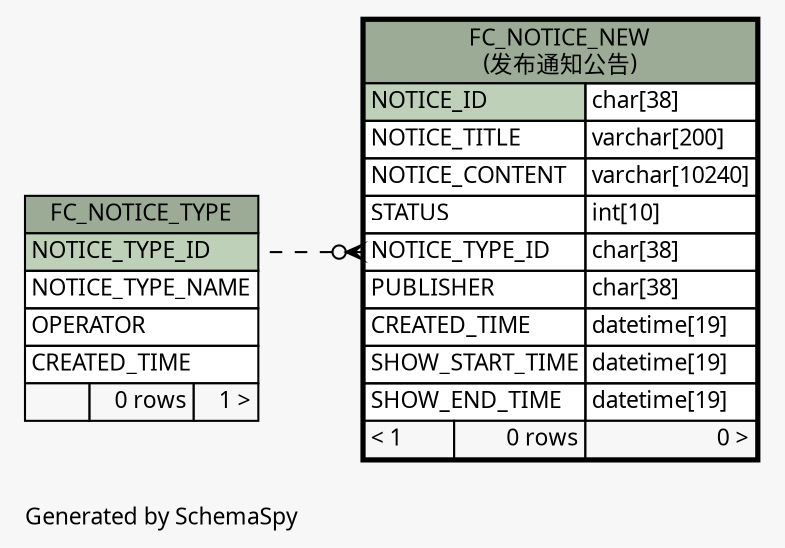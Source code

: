 // dot 2.26.0 on Linux 2.6.32-504.3.3.el6.x86_64
// SchemaSpy rev Unknown
digraph "impliedTwoDegreesRelationshipsDiagram" {
  graph [
    rankdir="RL"
    bgcolor="#f7f7f7"
    label="\nGenerated by SchemaSpy"
    labeljust="l"
    nodesep="0.18"
    ranksep="0.46"
    fontname="Microsoft YaHei"
    fontsize="11"
  ];
  node [
    fontname="Microsoft YaHei"
    fontsize="11"
    shape="plaintext"
  ];
  edge [
    arrowsize="0.8"
  ];
  "FC_NOTICE_NEW":"NOTICE_TYPE_ID":w -> "FC_NOTICE_TYPE":"NOTICE_TYPE_ID":e [arrowhead=none dir=back arrowtail=crowodot style=dashed];
  "FC_NOTICE_NEW" [
    label=<
    <TABLE BORDER="2" CELLBORDER="1" CELLSPACING="0" BGCOLOR="#ffffff">
      <TR><TD COLSPAN="3" BGCOLOR="#9bab96" ALIGN="CENTER">FC_NOTICE_NEW<br/>(发布通知公告)</TD></TR>
      <TR><TD PORT="NOTICE_ID" COLSPAN="2" BGCOLOR="#bed1b8" ALIGN="LEFT">NOTICE_ID</TD><TD PORT="NOTICE_ID.type" ALIGN="LEFT">char[38]</TD></TR>
      <TR><TD PORT="NOTICE_TITLE" COLSPAN="2" ALIGN="LEFT">NOTICE_TITLE</TD><TD PORT="NOTICE_TITLE.type" ALIGN="LEFT">varchar[200]</TD></TR>
      <TR><TD PORT="NOTICE_CONTENT" COLSPAN="2" ALIGN="LEFT">NOTICE_CONTENT</TD><TD PORT="NOTICE_CONTENT.type" ALIGN="LEFT">varchar[10240]</TD></TR>
      <TR><TD PORT="STATUS" COLSPAN="2" ALIGN="LEFT">STATUS</TD><TD PORT="STATUS.type" ALIGN="LEFT">int[10]</TD></TR>
      <TR><TD PORT="NOTICE_TYPE_ID" COLSPAN="2" ALIGN="LEFT">NOTICE_TYPE_ID</TD><TD PORT="NOTICE_TYPE_ID.type" ALIGN="LEFT">char[38]</TD></TR>
      <TR><TD PORT="PUBLISHER" COLSPAN="2" ALIGN="LEFT">PUBLISHER</TD><TD PORT="PUBLISHER.type" ALIGN="LEFT">char[38]</TD></TR>
      <TR><TD PORT="CREATED_TIME" COLSPAN="2" ALIGN="LEFT">CREATED_TIME</TD><TD PORT="CREATED_TIME.type" ALIGN="LEFT">datetime[19]</TD></TR>
      <TR><TD PORT="SHOW_START_TIME" COLSPAN="2" ALIGN="LEFT">SHOW_START_TIME</TD><TD PORT="SHOW_START_TIME.type" ALIGN="LEFT">datetime[19]</TD></TR>
      <TR><TD PORT="SHOW_END_TIME" COLSPAN="2" ALIGN="LEFT">SHOW_END_TIME</TD><TD PORT="SHOW_END_TIME.type" ALIGN="LEFT">datetime[19]</TD></TR>
      <TR><TD ALIGN="LEFT" BGCOLOR="#f7f7f7">&lt; 1</TD><TD ALIGN="RIGHT" BGCOLOR="#f7f7f7">0 rows</TD><TD ALIGN="RIGHT" BGCOLOR="#f7f7f7">0 &gt;</TD></TR>
    </TABLE>>
    URL="FC_NOTICE_NEW.html"
    tooltip="FC_NOTICE_NEW"
  ];
  "FC_NOTICE_TYPE" [
    label=<
    <TABLE BORDER="0" CELLBORDER="1" CELLSPACING="0" BGCOLOR="#ffffff">
      <TR><TD COLSPAN="3" BGCOLOR="#9bab96" ALIGN="CENTER">FC_NOTICE_TYPE</TD></TR>
      <TR><TD PORT="NOTICE_TYPE_ID" COLSPAN="3" BGCOLOR="#bed1b8" ALIGN="LEFT">NOTICE_TYPE_ID</TD></TR>
      <TR><TD PORT="NOTICE_TYPE_NAME" COLSPAN="3" ALIGN="LEFT">NOTICE_TYPE_NAME</TD></TR>
      <TR><TD PORT="OPERATOR" COLSPAN="3" ALIGN="LEFT">OPERATOR</TD></TR>
      <TR><TD PORT="CREATED_TIME" COLSPAN="3" ALIGN="LEFT">CREATED_TIME</TD></TR>
      <TR><TD ALIGN="LEFT" BGCOLOR="#f7f7f7">  </TD><TD ALIGN="RIGHT" BGCOLOR="#f7f7f7">0 rows</TD><TD ALIGN="RIGHT" BGCOLOR="#f7f7f7">1 &gt;</TD></TR>
    </TABLE>>
    URL="FC_NOTICE_TYPE.html"
    tooltip="FC_NOTICE_TYPE"
  ];
}
